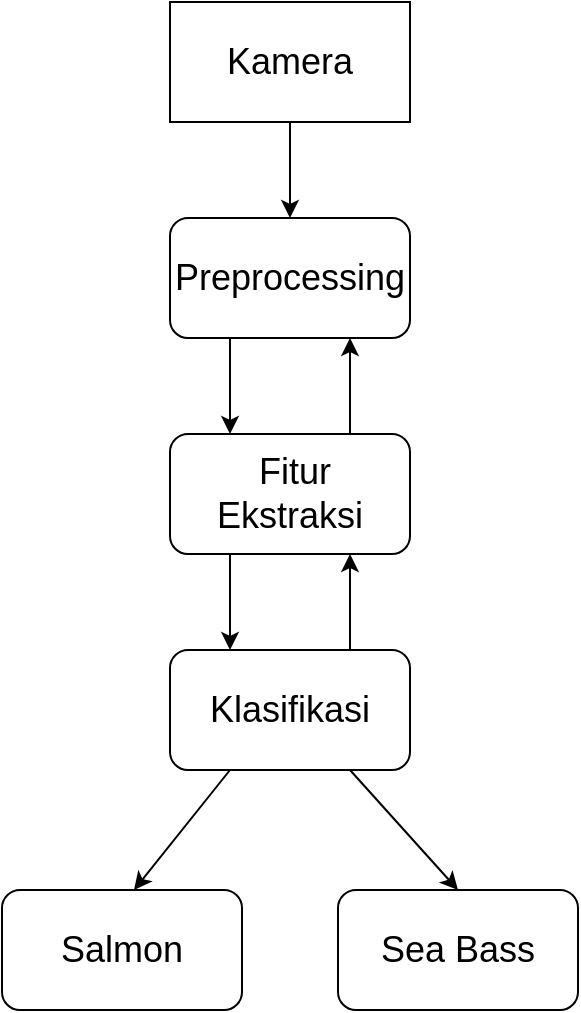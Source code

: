 <mxfile version="20.0.1" type="device"><diagram id="hHsLhLWHyoSwUUWbqEcE" name="Page-1"><mxGraphModel dx="898" dy="510" grid="1" gridSize="6" guides="1" tooltips="1" connect="1" arrows="1" fold="1" page="1" pageScale="1" pageWidth="850" pageHeight="1100" math="0" shadow="0"><root><mxCell id="0"/><mxCell id="1" parent="0"/><mxCell id="IJZ4yI04-ZJLZBdLxdlD-5" style="edgeStyle=orthogonalEdgeStyle;rounded=0;orthogonalLoop=1;jettySize=auto;html=1;entryX=0.5;entryY=0;entryDx=0;entryDy=0;fontSize=18;" parent="1" source="IJZ4yI04-ZJLZBdLxdlD-1" target="IJZ4yI04-ZJLZBdLxdlD-2" edge="1"><mxGeometry relative="1" as="geometry"/></mxCell><mxCell id="IJZ4yI04-ZJLZBdLxdlD-1" value="Kamera" style="rounded=0;whiteSpace=wrap;html=1;fontSize=18;" parent="1" vertex="1"><mxGeometry x="210" y="60" width="120" height="60" as="geometry"/></mxCell><mxCell id="IJZ4yI04-ZJLZBdLxdlD-6" style="edgeStyle=orthogonalEdgeStyle;rounded=0;orthogonalLoop=1;jettySize=auto;html=1;exitX=0.25;exitY=1;exitDx=0;exitDy=0;entryX=0.25;entryY=0;entryDx=0;entryDy=0;fontSize=18;" parent="1" source="IJZ4yI04-ZJLZBdLxdlD-2" target="IJZ4yI04-ZJLZBdLxdlD-3" edge="1"><mxGeometry relative="1" as="geometry"/></mxCell><mxCell id="IJZ4yI04-ZJLZBdLxdlD-2" value="Preprocessing" style="rounded=1;whiteSpace=wrap;html=1;fontSize=18;" parent="1" vertex="1"><mxGeometry x="210" y="168" width="120" height="60" as="geometry"/></mxCell><mxCell id="IJZ4yI04-ZJLZBdLxdlD-7" style="edgeStyle=orthogonalEdgeStyle;rounded=0;orthogonalLoop=1;jettySize=auto;html=1;exitX=0.25;exitY=1;exitDx=0;exitDy=0;entryX=0.25;entryY=0;entryDx=0;entryDy=0;fontSize=18;" parent="1" source="IJZ4yI04-ZJLZBdLxdlD-3" target="IJZ4yI04-ZJLZBdLxdlD-4" edge="1"><mxGeometry relative="1" as="geometry"/></mxCell><mxCell id="IJZ4yI04-ZJLZBdLxdlD-9" style="edgeStyle=orthogonalEdgeStyle;rounded=0;orthogonalLoop=1;jettySize=auto;html=1;exitX=0.75;exitY=0;exitDx=0;exitDy=0;entryX=0.75;entryY=1;entryDx=0;entryDy=0;fontSize=18;" parent="1" source="IJZ4yI04-ZJLZBdLxdlD-3" target="IJZ4yI04-ZJLZBdLxdlD-2" edge="1"><mxGeometry relative="1" as="geometry"/></mxCell><mxCell id="IJZ4yI04-ZJLZBdLxdlD-3" value="&amp;nbsp;Fitur Ekstraksi" style="rounded=1;whiteSpace=wrap;html=1;fontSize=18;" parent="1" vertex="1"><mxGeometry x="210" y="276" width="120" height="60" as="geometry"/></mxCell><mxCell id="IJZ4yI04-ZJLZBdLxdlD-8" style="edgeStyle=orthogonalEdgeStyle;rounded=0;orthogonalLoop=1;jettySize=auto;html=1;exitX=0.75;exitY=0;exitDx=0;exitDy=0;entryX=0.75;entryY=1;entryDx=0;entryDy=0;fontSize=18;" parent="1" source="IJZ4yI04-ZJLZBdLxdlD-4" target="IJZ4yI04-ZJLZBdLxdlD-3" edge="1"><mxGeometry relative="1" as="geometry"/></mxCell><mxCell id="IJZ4yI04-ZJLZBdLxdlD-4" value="Klasifikasi" style="rounded=1;whiteSpace=wrap;html=1;fontSize=18;" parent="1" vertex="1"><mxGeometry x="210" y="384" width="120" height="60" as="geometry"/></mxCell><mxCell id="IJZ4yI04-ZJLZBdLxdlD-11" value="" style="endArrow=classic;html=1;rounded=0;exitX=0.25;exitY=1;exitDx=0;exitDy=0;fontSize=18;" parent="1" source="IJZ4yI04-ZJLZBdLxdlD-4" edge="1"><mxGeometry width="50" height="50" relative="1" as="geometry"><mxPoint x="402" y="524" as="sourcePoint"/><mxPoint x="192" y="504" as="targetPoint"/></mxGeometry></mxCell><mxCell id="IJZ4yI04-ZJLZBdLxdlD-12" value="" style="endArrow=classic;html=1;rounded=0;exitX=0.25;exitY=1;exitDx=0;exitDy=0;fontSize=18;" parent="1" edge="1"><mxGeometry width="50" height="50" relative="1" as="geometry"><mxPoint x="300" y="444" as="sourcePoint"/><mxPoint x="354" y="504" as="targetPoint"/></mxGeometry></mxCell><mxCell id="IJZ4yI04-ZJLZBdLxdlD-13" value="Salmon" style="rounded=1;whiteSpace=wrap;html=1;fontSize=18;" parent="1" vertex="1"><mxGeometry x="126" y="504" width="120" height="60" as="geometry"/></mxCell><mxCell id="IJZ4yI04-ZJLZBdLxdlD-14" value="Sea Bass" style="rounded=1;whiteSpace=wrap;html=1;fontSize=18;" parent="1" vertex="1"><mxGeometry x="294" y="504" width="120" height="60" as="geometry"/></mxCell></root></mxGraphModel></diagram></mxfile>